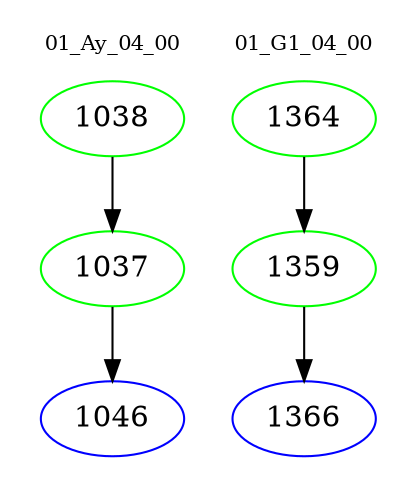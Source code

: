 digraph{
subgraph cluster_0 {
color = white
label = "01_Ay_04_00";
fontsize=10;
T0_1038 [label="1038", color="green"]
T0_1038 -> T0_1037 [color="black"]
T0_1037 [label="1037", color="green"]
T0_1037 -> T0_1046 [color="black"]
T0_1046 [label="1046", color="blue"]
}
subgraph cluster_1 {
color = white
label = "01_G1_04_00";
fontsize=10;
T1_1364 [label="1364", color="green"]
T1_1364 -> T1_1359 [color="black"]
T1_1359 [label="1359", color="green"]
T1_1359 -> T1_1366 [color="black"]
T1_1366 [label="1366", color="blue"]
}
}
